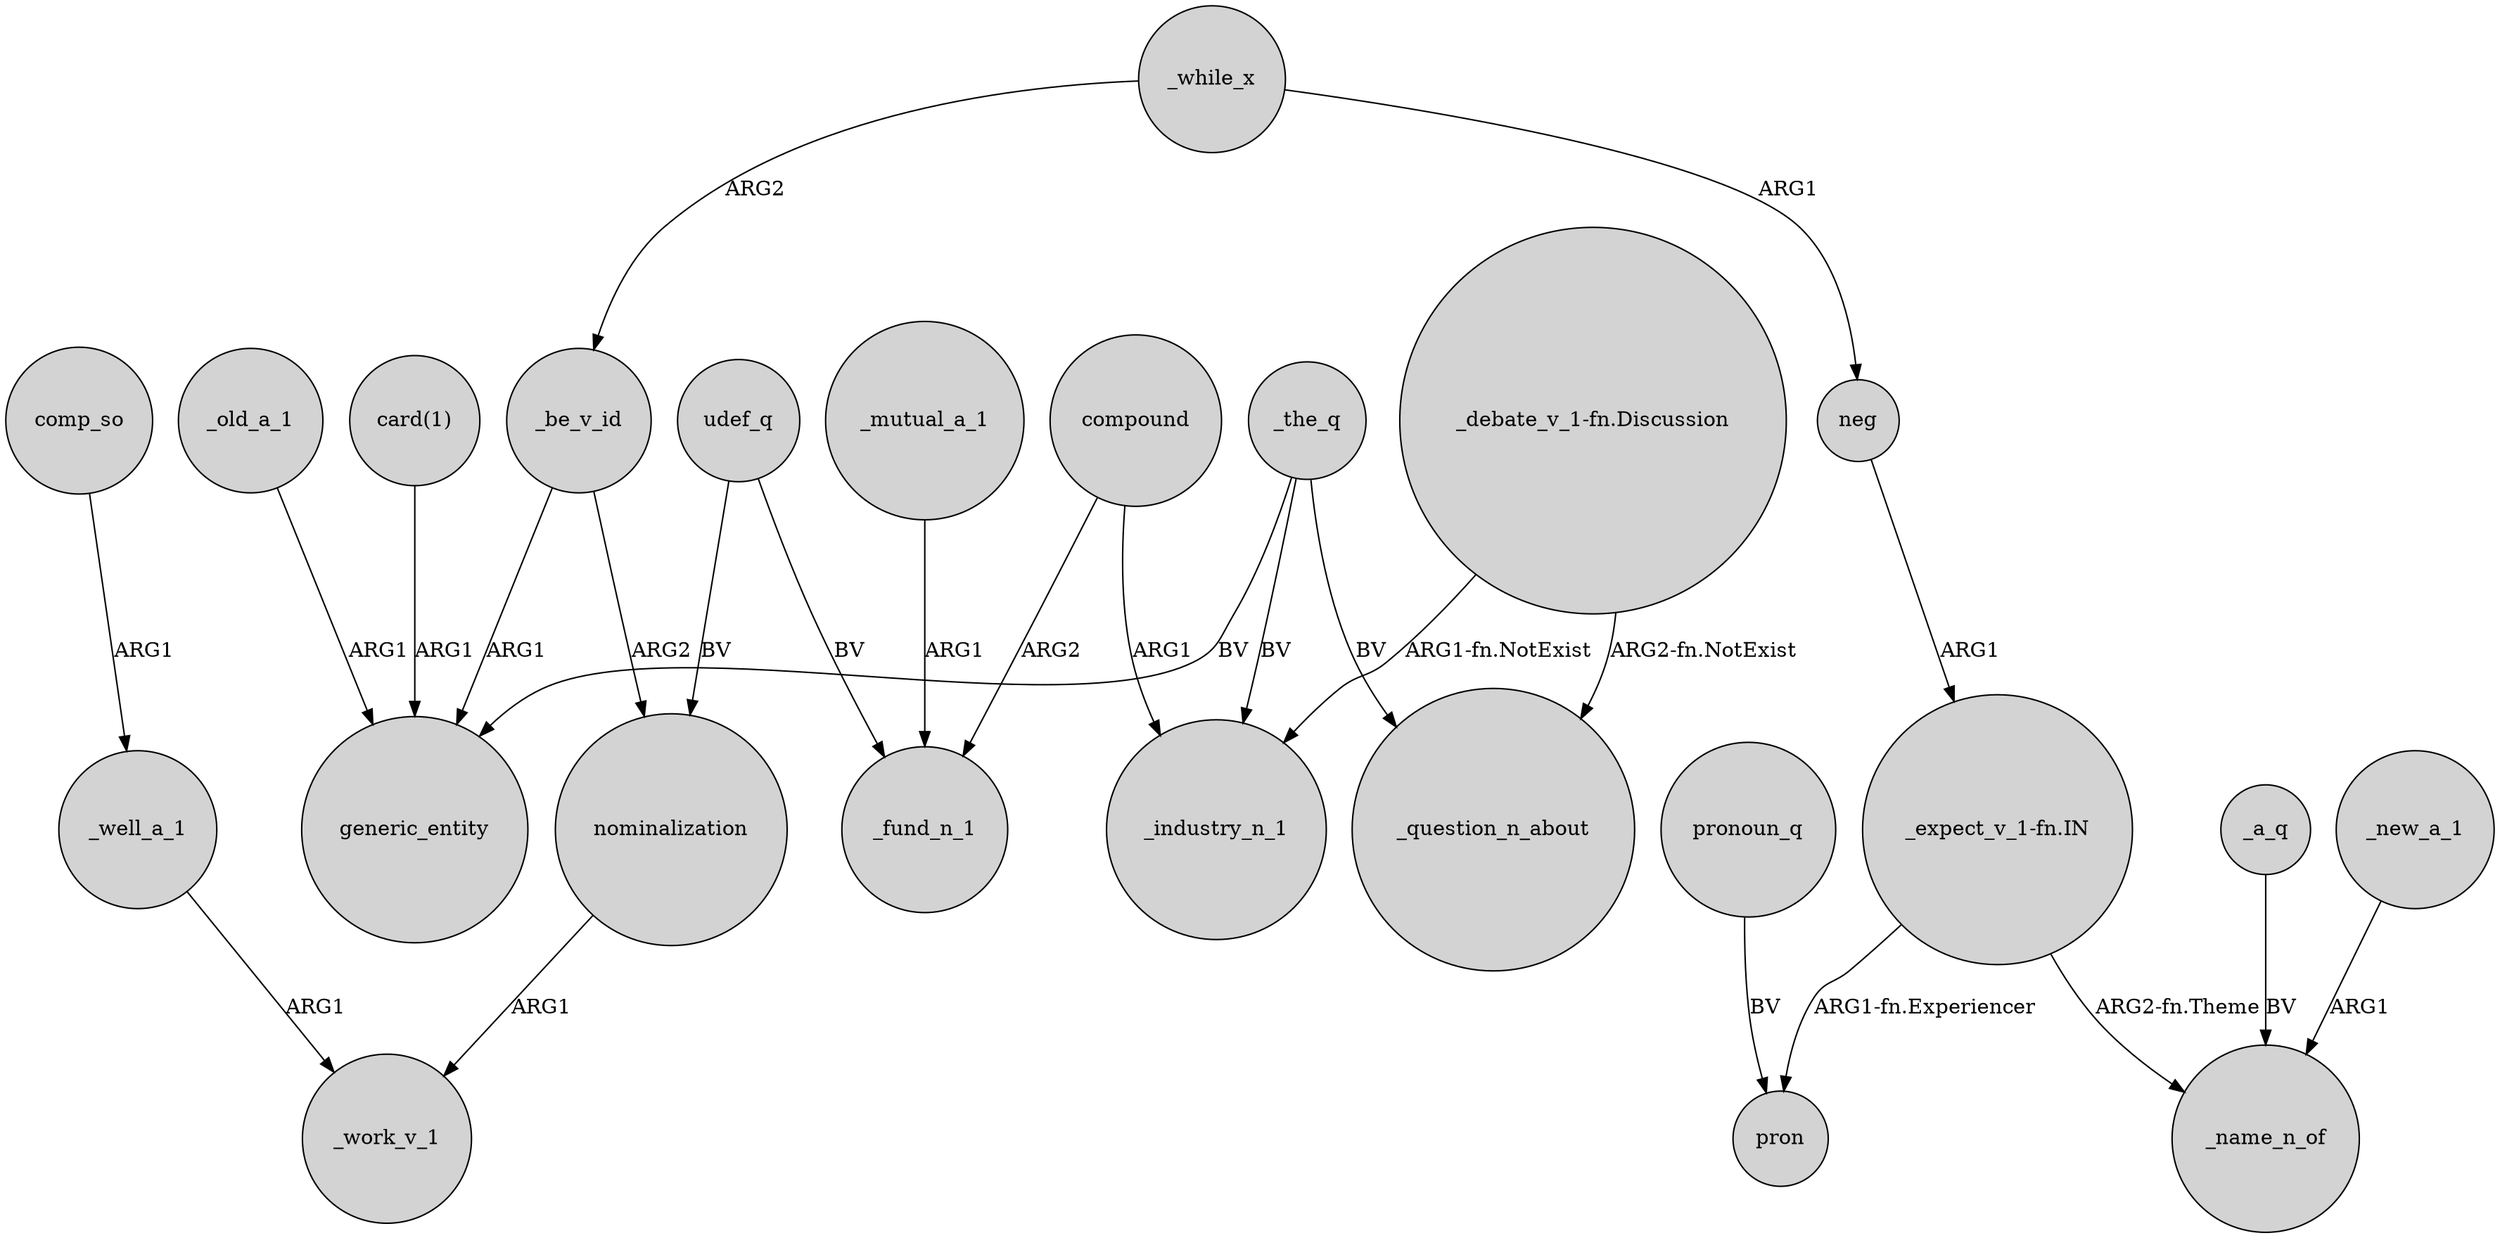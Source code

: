 digraph {
	node [shape=circle style=filled]
	_the_q -> generic_entity [label=BV]
	nominalization -> _work_v_1 [label=ARG1]
	_mutual_a_1 -> _fund_n_1 [label=ARG1]
	"_expect_v_1-fn.IN" -> _name_n_of [label="ARG2-fn.Theme"]
	_while_x -> _be_v_id [label=ARG2]
	compound -> _industry_n_1 [label=ARG1]
	_while_x -> neg [label=ARG1]
	_be_v_id -> generic_entity [label=ARG1]
	compound -> _fund_n_1 [label=ARG2]
	_the_q -> _industry_n_1 [label=BV]
	_a_q -> _name_n_of [label=BV]
	pronoun_q -> pron [label=BV]
	_well_a_1 -> _work_v_1 [label=ARG1]
	"_debate_v_1-fn.Discussion" -> _question_n_about [label="ARG2-fn.NotExist"]
	_new_a_1 -> _name_n_of [label=ARG1]
	comp_so -> _well_a_1 [label=ARG1]
	"_debate_v_1-fn.Discussion" -> _industry_n_1 [label="ARG1-fn.NotExist"]
	_be_v_id -> nominalization [label=ARG2]
	udef_q -> _fund_n_1 [label=BV]
	udef_q -> nominalization [label=BV]
	"_expect_v_1-fn.IN" -> pron [label="ARG1-fn.Experiencer"]
	_old_a_1 -> generic_entity [label=ARG1]
	"card(1)" -> generic_entity [label=ARG1]
	neg -> "_expect_v_1-fn.IN" [label=ARG1]
	_the_q -> _question_n_about [label=BV]
}
